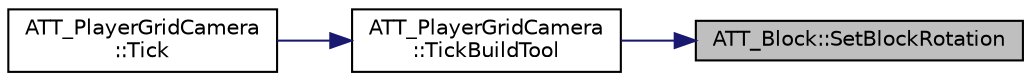 digraph "ATT_Block::SetBlockRotation"
{
 // LATEX_PDF_SIZE
  edge [fontname="Helvetica",fontsize="10",labelfontname="Helvetica",labelfontsize="10"];
  node [fontname="Helvetica",fontsize="10",shape=record];
  rankdir="RL";
  Node44 [label="ATT_Block::SetBlockRotation",height=0.2,width=0.4,color="black", fillcolor="grey75", style="filled", fontcolor="black",tooltip=" "];
  Node44 -> Node45 [dir="back",color="midnightblue",fontsize="10",style="solid"];
  Node45 [label="ATT_PlayerGridCamera\l::TickBuildTool",height=0.2,width=0.4,color="black", fillcolor="white", style="filled",URL="$class_a_t_t___player_grid_camera.html#a67c2ba8b8b3f86ddddf25f3d11b70c8f",tooltip=" "];
  Node45 -> Node46 [dir="back",color="midnightblue",fontsize="10",style="solid"];
  Node46 [label="ATT_PlayerGridCamera\l::Tick",height=0.2,width=0.4,color="black", fillcolor="white", style="filled",URL="$class_a_t_t___player_grid_camera.html#a69134dc801e23bdcdb1cb065a80e9769",tooltip=" "];
}
